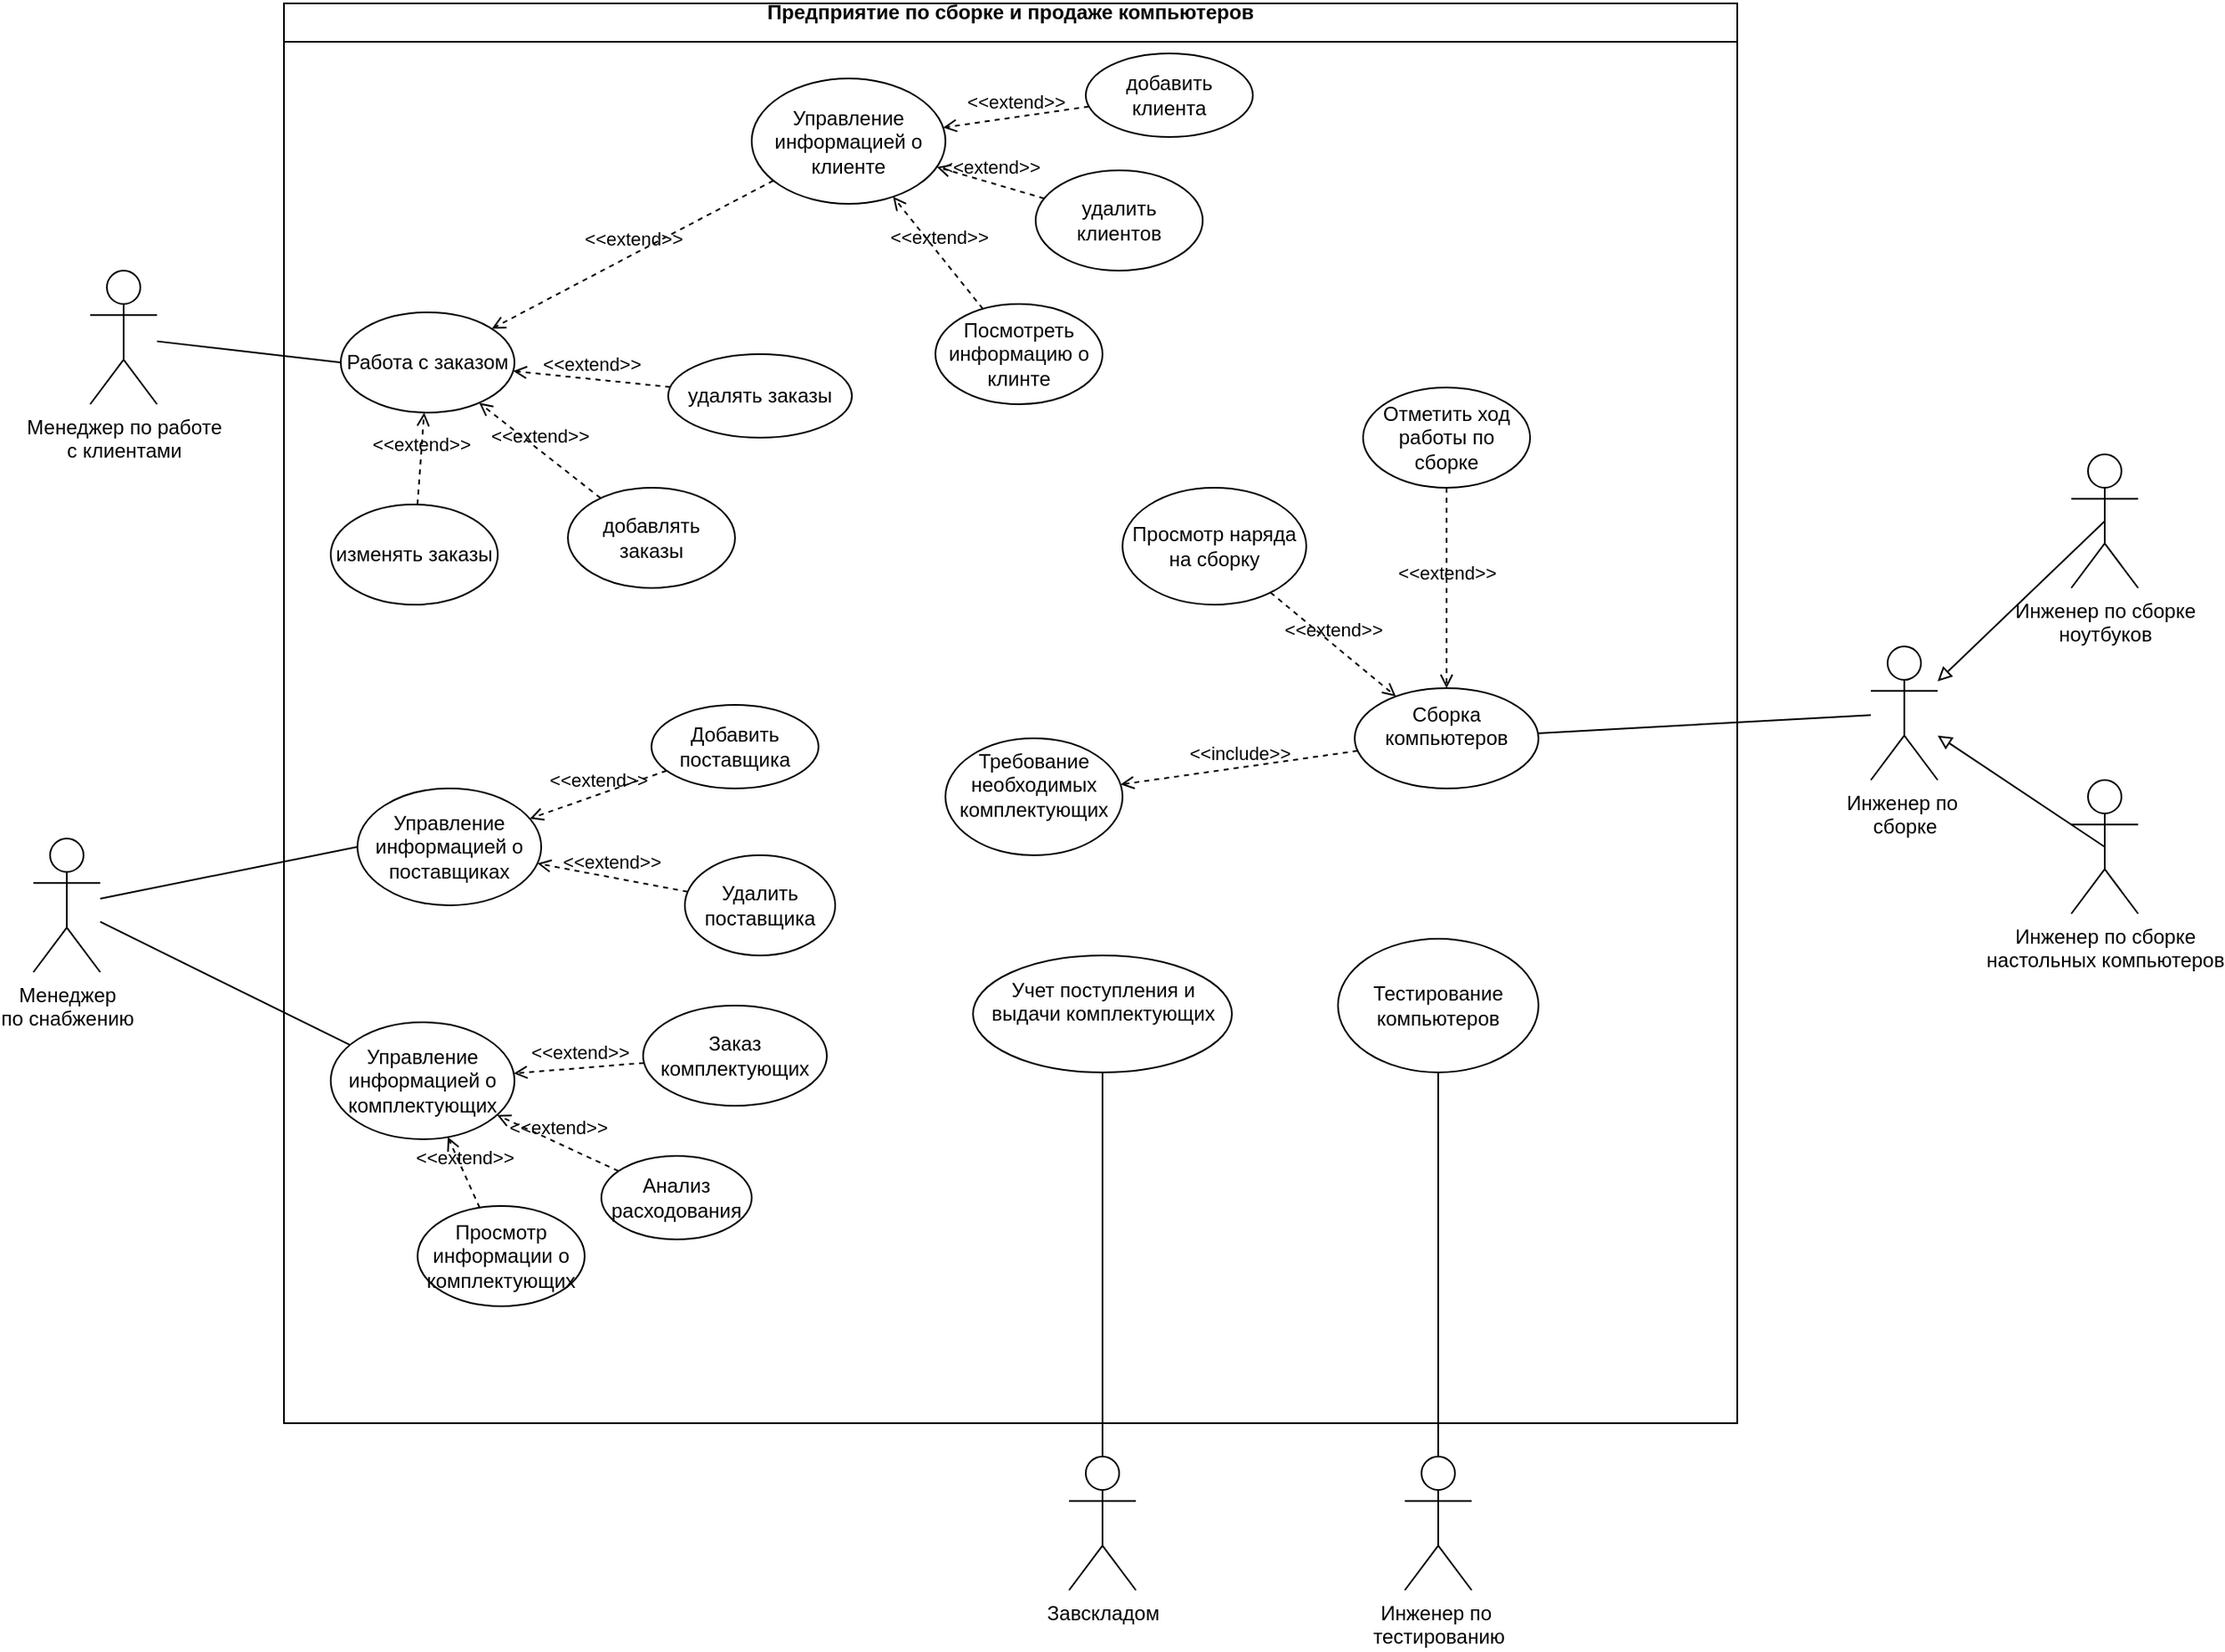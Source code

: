 <mxfile version="20.7.4" type="github">
  <diagram id="Xy3mgkhUu2UrSCvjaE4D" name="Страница 1">
    <mxGraphModel dx="1674" dy="1933" grid="1" gridSize="10" guides="1" tooltips="1" connect="1" arrows="1" fold="1" page="1" pageScale="1" pageWidth="827" pageHeight="1169" math="0" shadow="0">
      <root>
        <mxCell id="0" />
        <mxCell id="1" parent="0" />
        <mxCell id="FoM0JvqMFie76RCQucXN-1" value="Менеджер по работе&lt;br&gt;с клиентами" style="shape=umlActor;verticalLabelPosition=bottom;verticalAlign=top;html=1;outlineConnect=0;" parent="1" vertex="1">
          <mxGeometry x="414" y="50" width="40" height="80" as="geometry" />
        </mxCell>
        <mxCell id="FoM0JvqMFie76RCQucXN-3" value="Инженер по сборке&lt;br&gt;настольных компьютеров" style="shape=umlActor;verticalLabelPosition=bottom;verticalAlign=top;html=1;outlineConnect=0;" parent="1" vertex="1">
          <mxGeometry x="1600" y="355" width="40" height="80" as="geometry" />
        </mxCell>
        <mxCell id="FoM0JvqMFie76RCQucXN-4" value="Инженер по сборке&lt;br&gt;ноутбуков" style="shape=umlActor;verticalLabelPosition=bottom;verticalAlign=top;html=1;outlineConnect=0;" parent="1" vertex="1">
          <mxGeometry x="1600" y="160" width="40" height="80" as="geometry" />
        </mxCell>
        <mxCell id="FoM0JvqMFie76RCQucXN-5" value="Завскладом" style="shape=umlActor;verticalLabelPosition=bottom;verticalAlign=top;html=1;outlineConnect=0;" parent="1" vertex="1">
          <mxGeometry x="1000" y="760" width="40" height="80" as="geometry" />
        </mxCell>
        <mxCell id="FoM0JvqMFie76RCQucXN-6" value="Инженер по&amp;nbsp;&lt;br&gt;тестированию" style="shape=umlActor;verticalLabelPosition=bottom;verticalAlign=top;html=1;outlineConnect=0;" parent="1" vertex="1">
          <mxGeometry x="1201" y="760" width="40" height="80" as="geometry" />
        </mxCell>
        <mxCell id="FoM0JvqMFie76RCQucXN-8" value="" style="endArrow=none;html=1;rounded=0;entryX=0;entryY=0.5;entryDx=0;entryDy=0;" parent="1" source="FoM0JvqMFie76RCQucXN-1" target="FoM0JvqMFie76RCQucXN-7" edge="1">
          <mxGeometry width="50" height="50" relative="1" as="geometry">
            <mxPoint x="646" y="420" as="sourcePoint" />
            <mxPoint x="696" y="370" as="targetPoint" />
          </mxGeometry>
        </mxCell>
        <mxCell id="FoM0JvqMFie76RCQucXN-21" value="" style="endArrow=block;html=1;rounded=0;endFill=0;exitX=0.5;exitY=0.5;exitDx=0;exitDy=0;exitPerimeter=0;" parent="1" source="FoM0JvqMFie76RCQucXN-4" target="FoM0JvqMFie76RCQucXN-23" edge="1">
          <mxGeometry width="50" height="50" relative="1" as="geometry">
            <mxPoint x="1050" y="690" as="sourcePoint" />
            <mxPoint x="910" y="810" as="targetPoint" />
          </mxGeometry>
        </mxCell>
        <mxCell id="FoM0JvqMFie76RCQucXN-22" value="" style="endArrow=block;html=1;rounded=0;endFill=0;exitX=0.5;exitY=0.5;exitDx=0;exitDy=0;exitPerimeter=0;" parent="1" source="FoM0JvqMFie76RCQucXN-3" target="FoM0JvqMFie76RCQucXN-23" edge="1">
          <mxGeometry width="50" height="50" relative="1" as="geometry">
            <mxPoint x="1370" y="380" as="sourcePoint" />
            <mxPoint x="1540" y="460" as="targetPoint" />
          </mxGeometry>
        </mxCell>
        <mxCell id="FoM0JvqMFie76RCQucXN-23" value="Инженер по&amp;nbsp;&lt;br&gt;сборке" style="shape=umlActor;verticalLabelPosition=bottom;verticalAlign=top;html=1;outlineConnect=0;" parent="1" vertex="1">
          <mxGeometry x="1480" y="275" width="40" height="80" as="geometry" />
        </mxCell>
        <mxCell id="FoM0JvqMFie76RCQucXN-27" value="" style="endArrow=none;html=1;rounded=0;" parent="1" source="FoM0JvqMFie76RCQucXN-23" target="FoM0JvqMFie76RCQucXN-24" edge="1">
          <mxGeometry width="50" height="50" relative="1" as="geometry">
            <mxPoint x="1969" y="120" as="sourcePoint" />
            <mxPoint x="1729" y="460" as="targetPoint" />
          </mxGeometry>
        </mxCell>
        <mxCell id="FoM0JvqMFie76RCQucXN-34" value="" style="endArrow=none;html=1;rounded=0;" parent="1" source="FoM0JvqMFie76RCQucXN-5" target="FoM0JvqMFie76RCQucXN-26" edge="1">
          <mxGeometry width="50" height="50" relative="1" as="geometry">
            <mxPoint x="2360" y="100" as="sourcePoint" />
            <mxPoint x="2370" y="340" as="targetPoint" />
          </mxGeometry>
        </mxCell>
        <mxCell id="FoM0JvqMFie76RCQucXN-36" value="" style="endArrow=none;html=1;rounded=0;" parent="1" source="FoM0JvqMFie76RCQucXN-6" target="FoM0JvqMFie76RCQucXN-35" edge="1">
          <mxGeometry width="50" height="50" relative="1" as="geometry">
            <mxPoint x="2360" y="90" as="sourcePoint" />
            <mxPoint x="2410" y="40" as="targetPoint" />
          </mxGeometry>
        </mxCell>
        <mxCell id="FoM0JvqMFie76RCQucXN-47" value="&#xa;Предприятие по сборке и продаже компьютеров&#xa;&#xa;" style="swimlane;" parent="1" vertex="1">
          <mxGeometry x="530" y="-110" width="870" height="850" as="geometry" />
        </mxCell>
        <mxCell id="FoM0JvqMFie76RCQucXN-12" value="Управление информацией о клиенте" style="ellipse;whiteSpace=wrap;html=1;" parent="FoM0JvqMFie76RCQucXN-47" vertex="1">
          <mxGeometry x="280" y="45" width="116" height="75" as="geometry" />
        </mxCell>
        <mxCell id="FoM0JvqMFie76RCQucXN-7" value="Работа с заказом" style="ellipse;whiteSpace=wrap;html=1;" parent="FoM0JvqMFie76RCQucXN-47" vertex="1">
          <mxGeometry x="34" y="185" width="104" height="60" as="geometry" />
        </mxCell>
        <mxCell id="FoM0JvqMFie76RCQucXN-17" value="Управление информацией о комплектующих" style="ellipse;whiteSpace=wrap;html=1;" parent="FoM0JvqMFie76RCQucXN-47" vertex="1">
          <mxGeometry x="28" y="610" width="110" height="70" as="geometry" />
        </mxCell>
        <mxCell id="FoM0JvqMFie76RCQucXN-18" value="Управление информацией о поставщиках" style="ellipse;whiteSpace=wrap;html=1;" parent="FoM0JvqMFie76RCQucXN-47" vertex="1">
          <mxGeometry x="44" y="470" width="110" height="70" as="geometry" />
        </mxCell>
        <mxCell id="FoM0JvqMFie76RCQucXN-56" value="добавлять&lt;br&gt;заказы" style="ellipse;whiteSpace=wrap;html=1;" parent="FoM0JvqMFie76RCQucXN-47" vertex="1">
          <mxGeometry x="170" y="290" width="100" height="60" as="geometry" />
        </mxCell>
        <mxCell id="FoM0JvqMFie76RCQucXN-61" value="изменять заказы" style="ellipse;whiteSpace=wrap;html=1;" parent="FoM0JvqMFie76RCQucXN-47" vertex="1">
          <mxGeometry x="28" y="300" width="100" height="60" as="geometry" />
        </mxCell>
        <mxCell id="FoM0JvqMFie76RCQucXN-60" value="удалять заказы" style="ellipse;whiteSpace=wrap;html=1;" parent="FoM0JvqMFie76RCQucXN-47" vertex="1">
          <mxGeometry x="230" y="210" width="110" height="50" as="geometry" />
        </mxCell>
        <mxCell id="FoM0JvqMFie76RCQucXN-69" value="добавить клиента" style="ellipse;whiteSpace=wrap;html=1;" parent="FoM0JvqMFie76RCQucXN-47" vertex="1">
          <mxGeometry x="480" y="30" width="100" height="50" as="geometry" />
        </mxCell>
        <mxCell id="FoM0JvqMFie76RCQucXN-68" value="удалить клиентов" style="ellipse;whiteSpace=wrap;html=1;" parent="FoM0JvqMFie76RCQucXN-47" vertex="1">
          <mxGeometry x="450" y="100" width="100" height="60" as="geometry" />
        </mxCell>
        <mxCell id="FoM0JvqMFie76RCQucXN-67" value="Посмотреть информацию о клинте" style="ellipse;whiteSpace=wrap;html=1;" parent="FoM0JvqMFie76RCQucXN-47" vertex="1">
          <mxGeometry x="390" y="180" width="100" height="60" as="geometry" />
        </mxCell>
        <mxCell id="FoM0JvqMFie76RCQucXN-75" value="Добавить поставщика" style="ellipse;whiteSpace=wrap;html=1;" parent="FoM0JvqMFie76RCQucXN-47" vertex="1">
          <mxGeometry x="220" y="420" width="100" height="50" as="geometry" />
        </mxCell>
        <mxCell id="FoM0JvqMFie76RCQucXN-74" value="Удалить поставщика" style="ellipse;whiteSpace=wrap;html=1;" parent="FoM0JvqMFie76RCQucXN-47" vertex="1">
          <mxGeometry x="240" y="510" width="90" height="60" as="geometry" />
        </mxCell>
        <mxCell id="FoM0JvqMFie76RCQucXN-80" value="Просмотр информации о комплектующих" style="ellipse;whiteSpace=wrap;html=1;" parent="FoM0JvqMFie76RCQucXN-47" vertex="1">
          <mxGeometry x="80" y="720" width="100" height="60" as="geometry" />
        </mxCell>
        <mxCell id="FoM0JvqMFie76RCQucXN-79" value="Анализ расходования" style="ellipse;whiteSpace=wrap;html=1;" parent="FoM0JvqMFie76RCQucXN-47" vertex="1">
          <mxGeometry x="190" y="690" width="90" height="50" as="geometry" />
        </mxCell>
        <mxCell id="FoM0JvqMFie76RCQucXN-78" value="Заказ комплектующих" style="ellipse;whiteSpace=wrap;html=1;" parent="FoM0JvqMFie76RCQucXN-47" vertex="1">
          <mxGeometry x="215" y="600" width="110" height="60" as="geometry" />
        </mxCell>
        <mxCell id="FoM0JvqMFie76RCQucXN-24" value="&#xa;Сборка компьютеров&#xa;&#xa;" style="ellipse;whiteSpace=wrap;html=1;" parent="FoM0JvqMFie76RCQucXN-47" vertex="1">
          <mxGeometry x="641" y="410" width="110" height="60" as="geometry" />
        </mxCell>
        <mxCell id="FoM0JvqMFie76RCQucXN-25" value="&#xa;Требование необходимых комплектующих &#xa;&#xa;" style="ellipse;whiteSpace=wrap;html=1;" parent="FoM0JvqMFie76RCQucXN-47" vertex="1">
          <mxGeometry x="396" y="440" width="106" height="70" as="geometry" />
        </mxCell>
        <mxCell id="FoM0JvqMFie76RCQucXN-85" value="Просмотр наряда на сборку" style="ellipse;whiteSpace=wrap;html=1;" parent="FoM0JvqMFie76RCQucXN-47" vertex="1">
          <mxGeometry x="502" y="290" width="110" height="70" as="geometry" />
        </mxCell>
        <mxCell id="FoM0JvqMFie76RCQucXN-86" value="Отметить ход работы по сборке" style="ellipse;whiteSpace=wrap;html=1;" parent="FoM0JvqMFie76RCQucXN-47" vertex="1">
          <mxGeometry x="646" y="230" width="100" height="60" as="geometry" />
        </mxCell>
        <mxCell id="FoM0JvqMFie76RCQucXN-35" value="Тестирование компьютеров" style="ellipse;whiteSpace=wrap;html=1;" parent="FoM0JvqMFie76RCQucXN-47" vertex="1">
          <mxGeometry x="631" y="560" width="120" height="80" as="geometry" />
        </mxCell>
        <mxCell id="FoM0JvqMFie76RCQucXN-26" value="&#xa;Учет поступления и выдачи комплектующих &#xa;&#xa;" style="ellipse;whiteSpace=wrap;html=1;" parent="FoM0JvqMFie76RCQucXN-47" vertex="1">
          <mxGeometry x="412.5" y="570" width="155" height="70" as="geometry" />
        </mxCell>
        <mxCell id="ACc3F-8uLgRBimiIIJpC-2" value="&amp;lt;&amp;lt;include&amp;gt;&amp;gt;" style="html=1;verticalAlign=bottom;labelBackgroundColor=none;endArrow=open;endFill=0;dashed=1;rounded=0;" parent="FoM0JvqMFie76RCQucXN-47" source="FoM0JvqMFie76RCQucXN-24" target="FoM0JvqMFie76RCQucXN-25" edge="1">
          <mxGeometry width="160" relative="1" as="geometry">
            <mxPoint x="440" y="480" as="sourcePoint" />
            <mxPoint x="600" y="480" as="targetPoint" />
          </mxGeometry>
        </mxCell>
        <mxCell id="ACc3F-8uLgRBimiIIJpC-1" value="&amp;lt;&amp;lt;extend&amp;gt;&amp;gt;" style="html=1;verticalAlign=bottom;labelBackgroundColor=none;endArrow=open;endFill=0;dashed=1;rounded=0;" parent="FoM0JvqMFie76RCQucXN-47" source="FoM0JvqMFie76RCQucXN-86" target="FoM0JvqMFie76RCQucXN-24" edge="1">
          <mxGeometry width="160" relative="1" as="geometry">
            <mxPoint x="340" y="360" as="sourcePoint" />
            <mxPoint x="500" y="360" as="targetPoint" />
          </mxGeometry>
        </mxCell>
        <mxCell id="ACc3F-8uLgRBimiIIJpC-3" value="&amp;lt;&amp;lt;extend&amp;gt;&amp;gt;" style="html=1;verticalAlign=bottom;labelBackgroundColor=none;endArrow=open;endFill=0;dashed=1;rounded=0;" parent="FoM0JvqMFie76RCQucXN-47" source="FoM0JvqMFie76RCQucXN-85" target="FoM0JvqMFie76RCQucXN-24" edge="1">
          <mxGeometry width="160" relative="1" as="geometry">
            <mxPoint x="928.657" y="166.906" as="sourcePoint" />
            <mxPoint x="1035.811" y="182.365" as="targetPoint" />
          </mxGeometry>
        </mxCell>
        <mxCell id="ACc3F-8uLgRBimiIIJpC-4" value="&amp;lt;&amp;lt;extend&amp;gt;&amp;gt;" style="html=1;verticalAlign=bottom;labelBackgroundColor=none;endArrow=open;endFill=0;dashed=1;rounded=0;" parent="FoM0JvqMFie76RCQucXN-47" source="FoM0JvqMFie76RCQucXN-68" target="FoM0JvqMFie76RCQucXN-12" edge="1">
          <mxGeometry width="160" relative="1" as="geometry">
            <mxPoint x="1028.018" y="106.787" as="sourcePoint" />
            <mxPoint x="1068.643" y="162.131" as="targetPoint" />
          </mxGeometry>
        </mxCell>
        <mxCell id="ACc3F-8uLgRBimiIIJpC-5" value="&amp;lt;&amp;lt;extend&amp;gt;&amp;gt;" style="html=1;verticalAlign=bottom;labelBackgroundColor=none;endArrow=open;endFill=0;dashed=1;rounded=0;" parent="FoM0JvqMFie76RCQucXN-47" source="FoM0JvqMFie76RCQucXN-67" target="FoM0JvqMFie76RCQucXN-12" edge="1">
          <mxGeometry width="160" relative="1" as="geometry">
            <mxPoint x="465.088" y="126.815" as="sourcePoint" />
            <mxPoint x="400.917" y="107.852" as="targetPoint" />
          </mxGeometry>
        </mxCell>
        <mxCell id="ACc3F-8uLgRBimiIIJpC-6" value="&amp;lt;&amp;lt;extend&amp;gt;&amp;gt;" style="html=1;verticalAlign=bottom;labelBackgroundColor=none;endArrow=open;endFill=0;dashed=1;rounded=0;" parent="FoM0JvqMFie76RCQucXN-47" source="FoM0JvqMFie76RCQucXN-69" target="FoM0JvqMFie76RCQucXN-12" edge="1">
          <mxGeometry width="160" relative="1" as="geometry">
            <mxPoint x="428.41" y="192.941" as="sourcePoint" />
            <mxPoint x="374.729" y="125.78" as="targetPoint" />
          </mxGeometry>
        </mxCell>
        <mxCell id="ACc3F-8uLgRBimiIIJpC-7" value="&amp;lt;&amp;lt;extend&amp;gt;&amp;gt;" style="html=1;verticalAlign=bottom;labelBackgroundColor=none;endArrow=open;endFill=0;dashed=1;rounded=0;" parent="FoM0JvqMFie76RCQucXN-47" source="FoM0JvqMFie76RCQucXN-12" target="FoM0JvqMFie76RCQucXN-7" edge="1">
          <mxGeometry width="160" relative="1" as="geometry">
            <mxPoint x="428.41" y="192.941" as="sourcePoint" />
            <mxPoint x="374.729" y="125.78" as="targetPoint" />
          </mxGeometry>
        </mxCell>
        <mxCell id="ACc3F-8uLgRBimiIIJpC-8" value="&amp;lt;&amp;lt;extend&amp;gt;&amp;gt;" style="html=1;verticalAlign=bottom;labelBackgroundColor=none;endArrow=open;endFill=0;dashed=1;rounded=0;" parent="FoM0JvqMFie76RCQucXN-47" source="FoM0JvqMFie76RCQucXN-60" target="FoM0JvqMFie76RCQucXN-7" edge="1">
          <mxGeometry width="160" relative="1" as="geometry">
            <mxPoint x="303.002" y="116.161" as="sourcePoint" />
            <mxPoint x="134.499" y="204.834" as="targetPoint" />
          </mxGeometry>
        </mxCell>
        <mxCell id="ACc3F-8uLgRBimiIIJpC-9" value="&amp;lt;&amp;lt;extend&amp;gt;&amp;gt;" style="html=1;verticalAlign=bottom;labelBackgroundColor=none;endArrow=open;endFill=0;dashed=1;rounded=0;" parent="FoM0JvqMFie76RCQucXN-47" source="FoM0JvqMFie76RCQucXN-56" target="FoM0JvqMFie76RCQucXN-7" edge="1">
          <mxGeometry width="160" relative="1" as="geometry">
            <mxPoint x="241.169" y="239.873" as="sourcePoint" />
            <mxPoint x="147.228" y="230.149" as="targetPoint" />
          </mxGeometry>
        </mxCell>
        <mxCell id="ACc3F-8uLgRBimiIIJpC-10" value="&amp;lt;&amp;lt;extend&amp;gt;&amp;gt;" style="html=1;verticalAlign=bottom;labelBackgroundColor=none;endArrow=open;endFill=0;dashed=1;rounded=0;" parent="FoM0JvqMFie76RCQucXN-47" source="FoM0JvqMFie76RCQucXN-61" target="FoM0JvqMFie76RCQucXN-7" edge="1">
          <mxGeometry width="160" relative="1" as="geometry">
            <mxPoint x="199.433" y="306.259" as="sourcePoint" />
            <mxPoint x="126.831" y="249.158" as="targetPoint" />
          </mxGeometry>
        </mxCell>
        <mxCell id="ACc3F-8uLgRBimiIIJpC-11" value="&amp;lt;&amp;lt;extend&amp;gt;&amp;gt;" style="html=1;verticalAlign=bottom;labelBackgroundColor=none;endArrow=open;endFill=0;dashed=1;rounded=0;" parent="FoM0JvqMFie76RCQucXN-47" source="FoM0JvqMFie76RCQucXN-75" target="FoM0JvqMFie76RCQucXN-18" edge="1">
          <mxGeometry width="160" relative="1" as="geometry">
            <mxPoint x="89.764" y="310.019" as="sourcePoint" />
            <mxPoint x="93.915" y="254.976" as="targetPoint" />
          </mxGeometry>
        </mxCell>
        <mxCell id="ACc3F-8uLgRBimiIIJpC-12" value="&amp;lt;&amp;lt;extend&amp;gt;&amp;gt;" style="html=1;verticalAlign=bottom;labelBackgroundColor=none;endArrow=open;endFill=0;dashed=1;rounded=0;" parent="FoM0JvqMFie76RCQucXN-47" source="FoM0JvqMFie76RCQucXN-74" target="FoM0JvqMFie76RCQucXN-18" edge="1">
          <mxGeometry width="160" relative="1" as="geometry">
            <mxPoint x="239.133" y="469.404" as="sourcePoint" />
            <mxPoint x="157.164" y="498.1" as="targetPoint" />
          </mxGeometry>
        </mxCell>
        <mxCell id="ACc3F-8uLgRBimiIIJpC-13" value="&amp;lt;&amp;lt;extend&amp;gt;&amp;gt;" style="html=1;verticalAlign=bottom;labelBackgroundColor=none;endArrow=open;endFill=0;dashed=1;rounded=0;" parent="FoM0JvqMFie76RCQucXN-47" source="FoM0JvqMFie76RCQucXN-78" target="FoM0JvqMFie76RCQucXN-17" edge="1">
          <mxGeometry width="160" relative="1" as="geometry">
            <mxPoint x="251.689" y="541.859" as="sourcePoint" />
            <mxPoint x="161.742" y="524.925" as="targetPoint" />
          </mxGeometry>
        </mxCell>
        <mxCell id="ACc3F-8uLgRBimiIIJpC-14" value="&amp;lt;&amp;lt;extend&amp;gt;&amp;gt;" style="html=1;verticalAlign=bottom;labelBackgroundColor=none;endArrow=open;endFill=0;dashed=1;rounded=0;" parent="FoM0JvqMFie76RCQucXN-47" source="FoM0JvqMFie76RCQucXN-79" target="FoM0JvqMFie76RCQucXN-17" edge="1">
          <mxGeometry width="160" relative="1" as="geometry">
            <mxPoint x="225.523" y="644.127" as="sourcePoint" />
            <mxPoint x="147.568" y="650.623" as="targetPoint" />
          </mxGeometry>
        </mxCell>
        <mxCell id="ACc3F-8uLgRBimiIIJpC-15" value="&amp;lt;&amp;lt;extend&amp;gt;&amp;gt;" style="html=1;verticalAlign=bottom;labelBackgroundColor=none;endArrow=open;endFill=0;dashed=1;rounded=0;" parent="FoM0JvqMFie76RCQucXN-47" source="FoM0JvqMFie76RCQucXN-80" target="FoM0JvqMFie76RCQucXN-17" edge="1">
          <mxGeometry width="160" relative="1" as="geometry">
            <mxPoint x="210.276" y="709.098" as="sourcePoint" />
            <mxPoint x="137.556" y="675.519" as="targetPoint" />
          </mxGeometry>
        </mxCell>
        <mxCell id="FoM0JvqMFie76RCQucXN-2" value="Менеджер&lt;br&gt;по снабжению" style="shape=umlActor;verticalLabelPosition=bottom;verticalAlign=top;html=1;outlineConnect=0;" parent="1" vertex="1">
          <mxGeometry x="380" y="390" width="40" height="80" as="geometry" />
        </mxCell>
        <mxCell id="FoM0JvqMFie76RCQucXN-19" value="" style="endArrow=none;html=1;rounded=0;entryX=0;entryY=0.5;entryDx=0;entryDy=0;" parent="1" source="FoM0JvqMFie76RCQucXN-2" target="FoM0JvqMFie76RCQucXN-18" edge="1">
          <mxGeometry width="50" height="50" relative="1" as="geometry">
            <mxPoint x="470" y="710" as="sourcePoint" />
            <mxPoint x="520" y="660" as="targetPoint" />
          </mxGeometry>
        </mxCell>
        <mxCell id="FoM0JvqMFie76RCQucXN-20" value="" style="endArrow=none;html=1;rounded=0;" parent="1" source="FoM0JvqMFie76RCQucXN-2" target="FoM0JvqMFie76RCQucXN-17" edge="1">
          <mxGeometry width="50" height="50" relative="1" as="geometry">
            <mxPoint x="470" y="700" as="sourcePoint" />
            <mxPoint x="520" y="650" as="targetPoint" />
          </mxGeometry>
        </mxCell>
      </root>
    </mxGraphModel>
  </diagram>
</mxfile>

